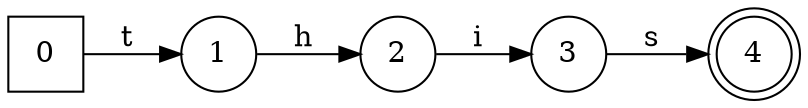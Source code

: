 digraph Generadothis {
rankdir=LR;
0 [ shape=square]
1 [ shape=circle]
2 [ shape=circle]
3 [ shape=circle]
4 [ shape=doublecircle]
0->1[label="t "]
1->2[label="h "]
2->3[label="i "]
3->4[label="s "]
}
